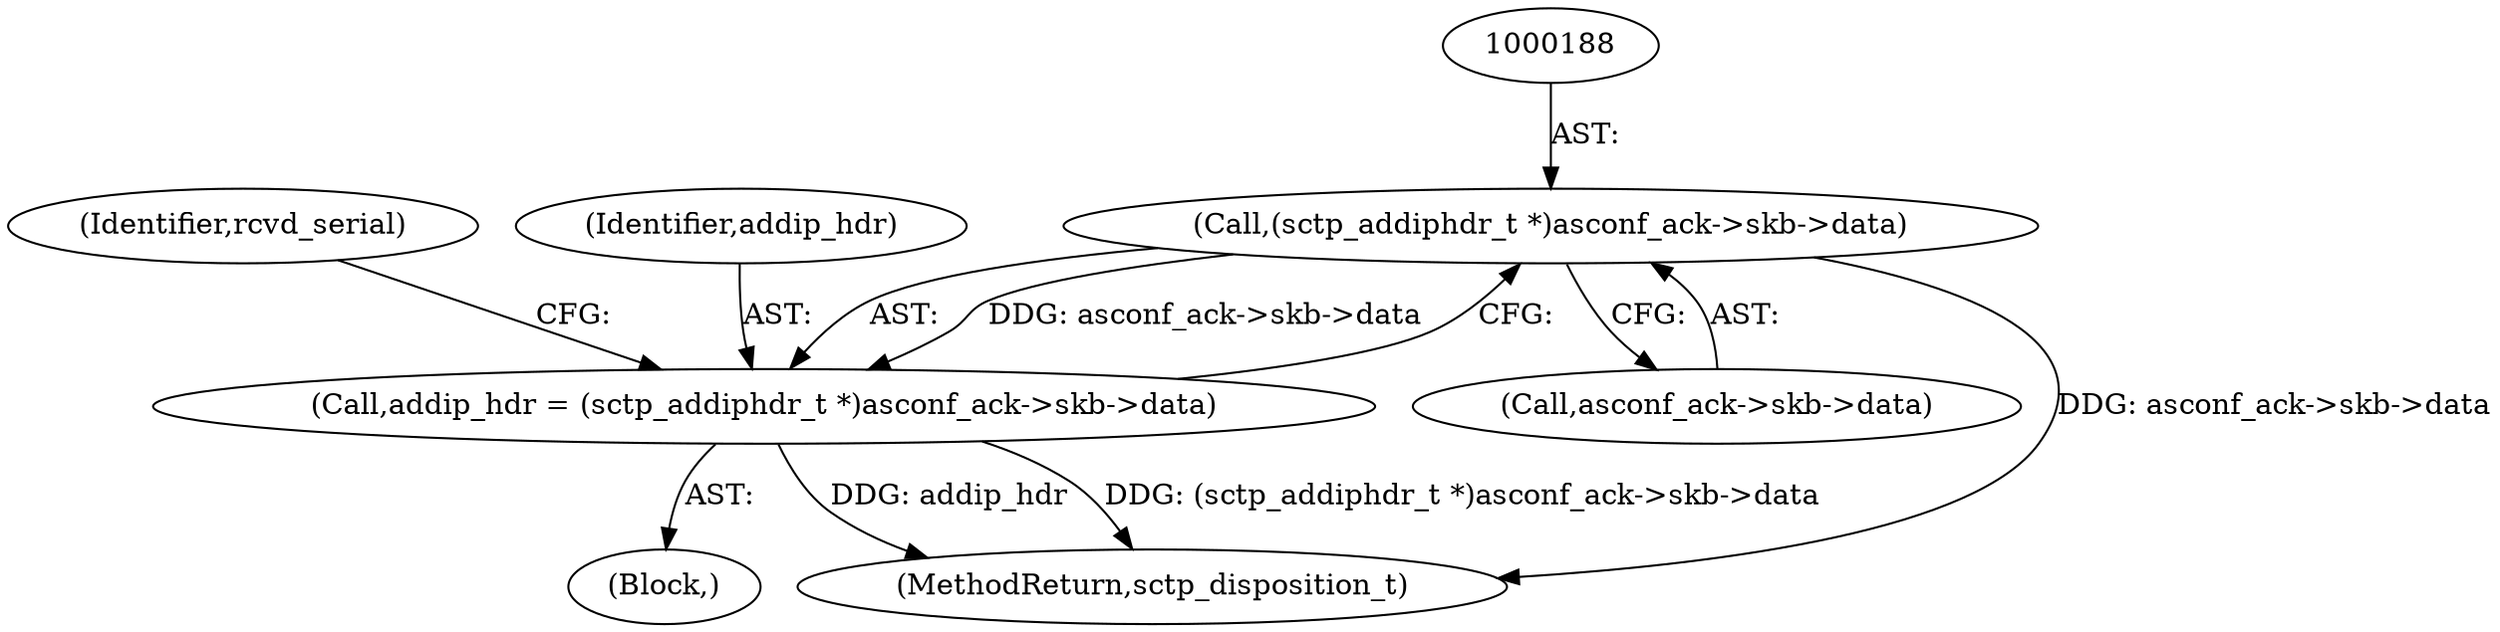 digraph "0_linux_9de7922bc709eee2f609cd01d98aaedc4cf5ea74_2@pointer" {
"1000187" [label="(Call,(sctp_addiphdr_t *)asconf_ack->skb->data)"];
"1000185" [label="(Call,addip_hdr = (sctp_addiphdr_t *)asconf_ack->skb->data)"];
"1000114" [label="(Block,)"];
"1000195" [label="(Identifier,rcvd_serial)"];
"1000189" [label="(Call,asconf_ack->skb->data)"];
"1000187" [label="(Call,(sctp_addiphdr_t *)asconf_ack->skb->data)"];
"1000383" [label="(MethodReturn,sctp_disposition_t)"];
"1000186" [label="(Identifier,addip_hdr)"];
"1000185" [label="(Call,addip_hdr = (sctp_addiphdr_t *)asconf_ack->skb->data)"];
"1000187" -> "1000185"  [label="AST: "];
"1000187" -> "1000189"  [label="CFG: "];
"1000188" -> "1000187"  [label="AST: "];
"1000189" -> "1000187"  [label="AST: "];
"1000185" -> "1000187"  [label="CFG: "];
"1000187" -> "1000383"  [label="DDG: asconf_ack->skb->data"];
"1000187" -> "1000185"  [label="DDG: asconf_ack->skb->data"];
"1000185" -> "1000114"  [label="AST: "];
"1000186" -> "1000185"  [label="AST: "];
"1000195" -> "1000185"  [label="CFG: "];
"1000185" -> "1000383"  [label="DDG: addip_hdr"];
"1000185" -> "1000383"  [label="DDG: (sctp_addiphdr_t *)asconf_ack->skb->data"];
}
